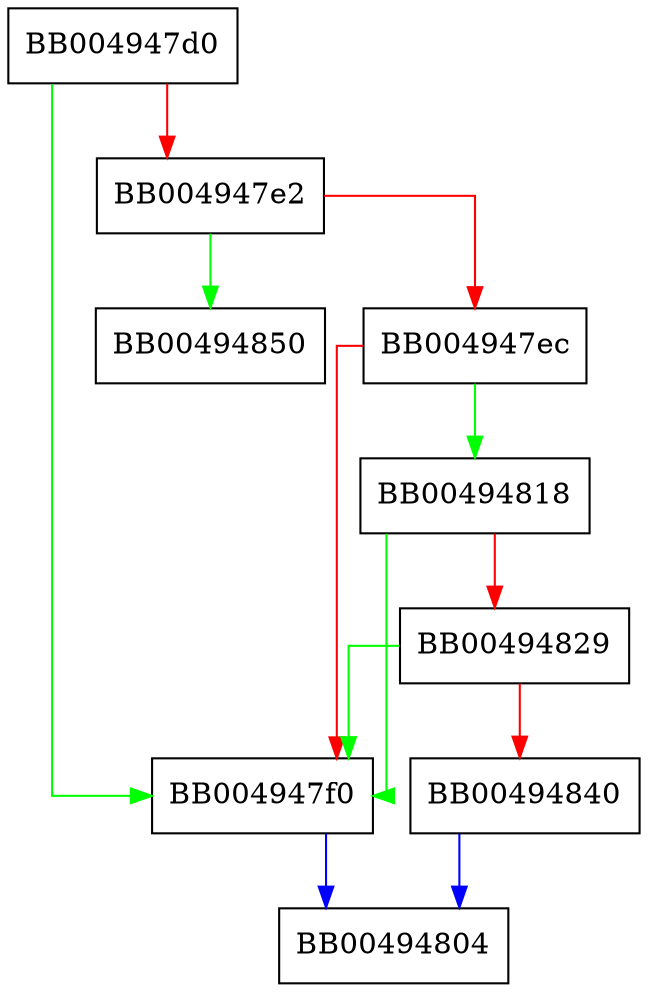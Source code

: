 digraph SSL_get_event_timeout {
  node [shape="box"];
  graph [splines=ortho];
  BB004947d0 -> BB004947f0 [color="green"];
  BB004947d0 -> BB004947e2 [color="red"];
  BB004947e2 -> BB00494850 [color="green"];
  BB004947e2 -> BB004947ec [color="red"];
  BB004947ec -> BB00494818 [color="green"];
  BB004947ec -> BB004947f0 [color="red"];
  BB004947f0 -> BB00494804 [color="blue"];
  BB00494818 -> BB004947f0 [color="green"];
  BB00494818 -> BB00494829 [color="red"];
  BB00494829 -> BB004947f0 [color="green"];
  BB00494829 -> BB00494840 [color="red"];
  BB00494840 -> BB00494804 [color="blue"];
}